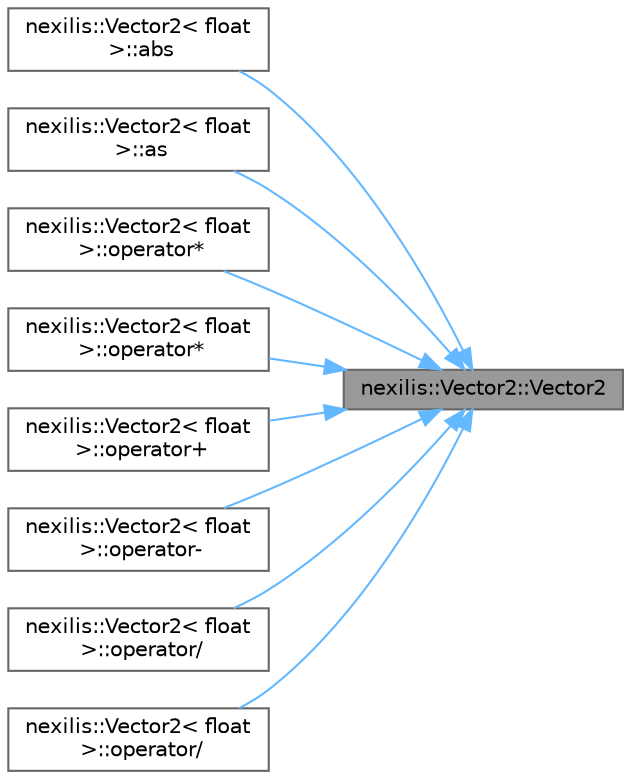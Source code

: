 digraph "nexilis::Vector2::Vector2"
{
 // LATEX_PDF_SIZE
  bgcolor="transparent";
  edge [fontname=Helvetica,fontsize=10,labelfontname=Helvetica,labelfontsize=10];
  node [fontname=Helvetica,fontsize=10,shape=box,height=0.2,width=0.4];
  rankdir="RL";
  Node1 [id="Node000001",label="nexilis::Vector2::Vector2",height=0.2,width=0.4,color="gray40", fillcolor="grey60", style="filled", fontcolor="black",tooltip=" "];
  Node1 -> Node2 [id="edge1_Node000001_Node000002",dir="back",color="steelblue1",style="solid",tooltip=" "];
  Node2 [id="Node000002",label="nexilis::Vector2\< float\l \>::abs",height=0.2,width=0.4,color="grey40", fillcolor="white", style="filled",URL="$d8/d85/structnexilis_1_1Vector2.html#aa48bbf599efadcca222ef8e72ab6556e",tooltip=" "];
  Node1 -> Node3 [id="edge2_Node000001_Node000003",dir="back",color="steelblue1",style="solid",tooltip=" "];
  Node3 [id="Node000003",label="nexilis::Vector2\< float\l \>::as",height=0.2,width=0.4,color="grey40", fillcolor="white", style="filled",URL="$d8/d85/structnexilis_1_1Vector2.html#a31cdeeebc1cfc1f7f3dfac64b4bf2c00",tooltip=" "];
  Node1 -> Node4 [id="edge3_Node000001_Node000004",dir="back",color="steelblue1",style="solid",tooltip=" "];
  Node4 [id="Node000004",label="nexilis::Vector2\< float\l \>::operator*",height=0.2,width=0.4,color="grey40", fillcolor="white", style="filled",URL="$d8/d85/structnexilis_1_1Vector2.html#a3ca4d01b0292c5c2e7740c71f73a3383",tooltip=" "];
  Node1 -> Node5 [id="edge4_Node000001_Node000005",dir="back",color="steelblue1",style="solid",tooltip=" "];
  Node5 [id="Node000005",label="nexilis::Vector2\< float\l \>::operator*",height=0.2,width=0.4,color="grey40", fillcolor="white", style="filled",URL="$d8/d85/structnexilis_1_1Vector2.html#ac3dc99d459806fc21424494920868296",tooltip=" "];
  Node1 -> Node6 [id="edge5_Node000001_Node000006",dir="back",color="steelblue1",style="solid",tooltip=" "];
  Node6 [id="Node000006",label="nexilis::Vector2\< float\l \>::operator+",height=0.2,width=0.4,color="grey40", fillcolor="white", style="filled",URL="$d8/d85/structnexilis_1_1Vector2.html#aa3e6e9eb150bc50f3d367b22c5562768",tooltip=" "];
  Node1 -> Node7 [id="edge6_Node000001_Node000007",dir="back",color="steelblue1",style="solid",tooltip=" "];
  Node7 [id="Node000007",label="nexilis::Vector2\< float\l \>::operator-",height=0.2,width=0.4,color="grey40", fillcolor="white", style="filled",URL="$d8/d85/structnexilis_1_1Vector2.html#a791bf3a003d721d0ca6f508759072d74",tooltip=" "];
  Node1 -> Node8 [id="edge7_Node000001_Node000008",dir="back",color="steelblue1",style="solid",tooltip=" "];
  Node8 [id="Node000008",label="nexilis::Vector2\< float\l \>::operator/",height=0.2,width=0.4,color="grey40", fillcolor="white", style="filled",URL="$d8/d85/structnexilis_1_1Vector2.html#a074b6a46a265a21b0f42d8748be9ddac",tooltip=" "];
  Node1 -> Node9 [id="edge8_Node000001_Node000009",dir="back",color="steelblue1",style="solid",tooltip=" "];
  Node9 [id="Node000009",label="nexilis::Vector2\< float\l \>::operator/",height=0.2,width=0.4,color="grey40", fillcolor="white", style="filled",URL="$d8/d85/structnexilis_1_1Vector2.html#aaf9be8bc64297a030dc392faeea5ce5e",tooltip=" "];
}

